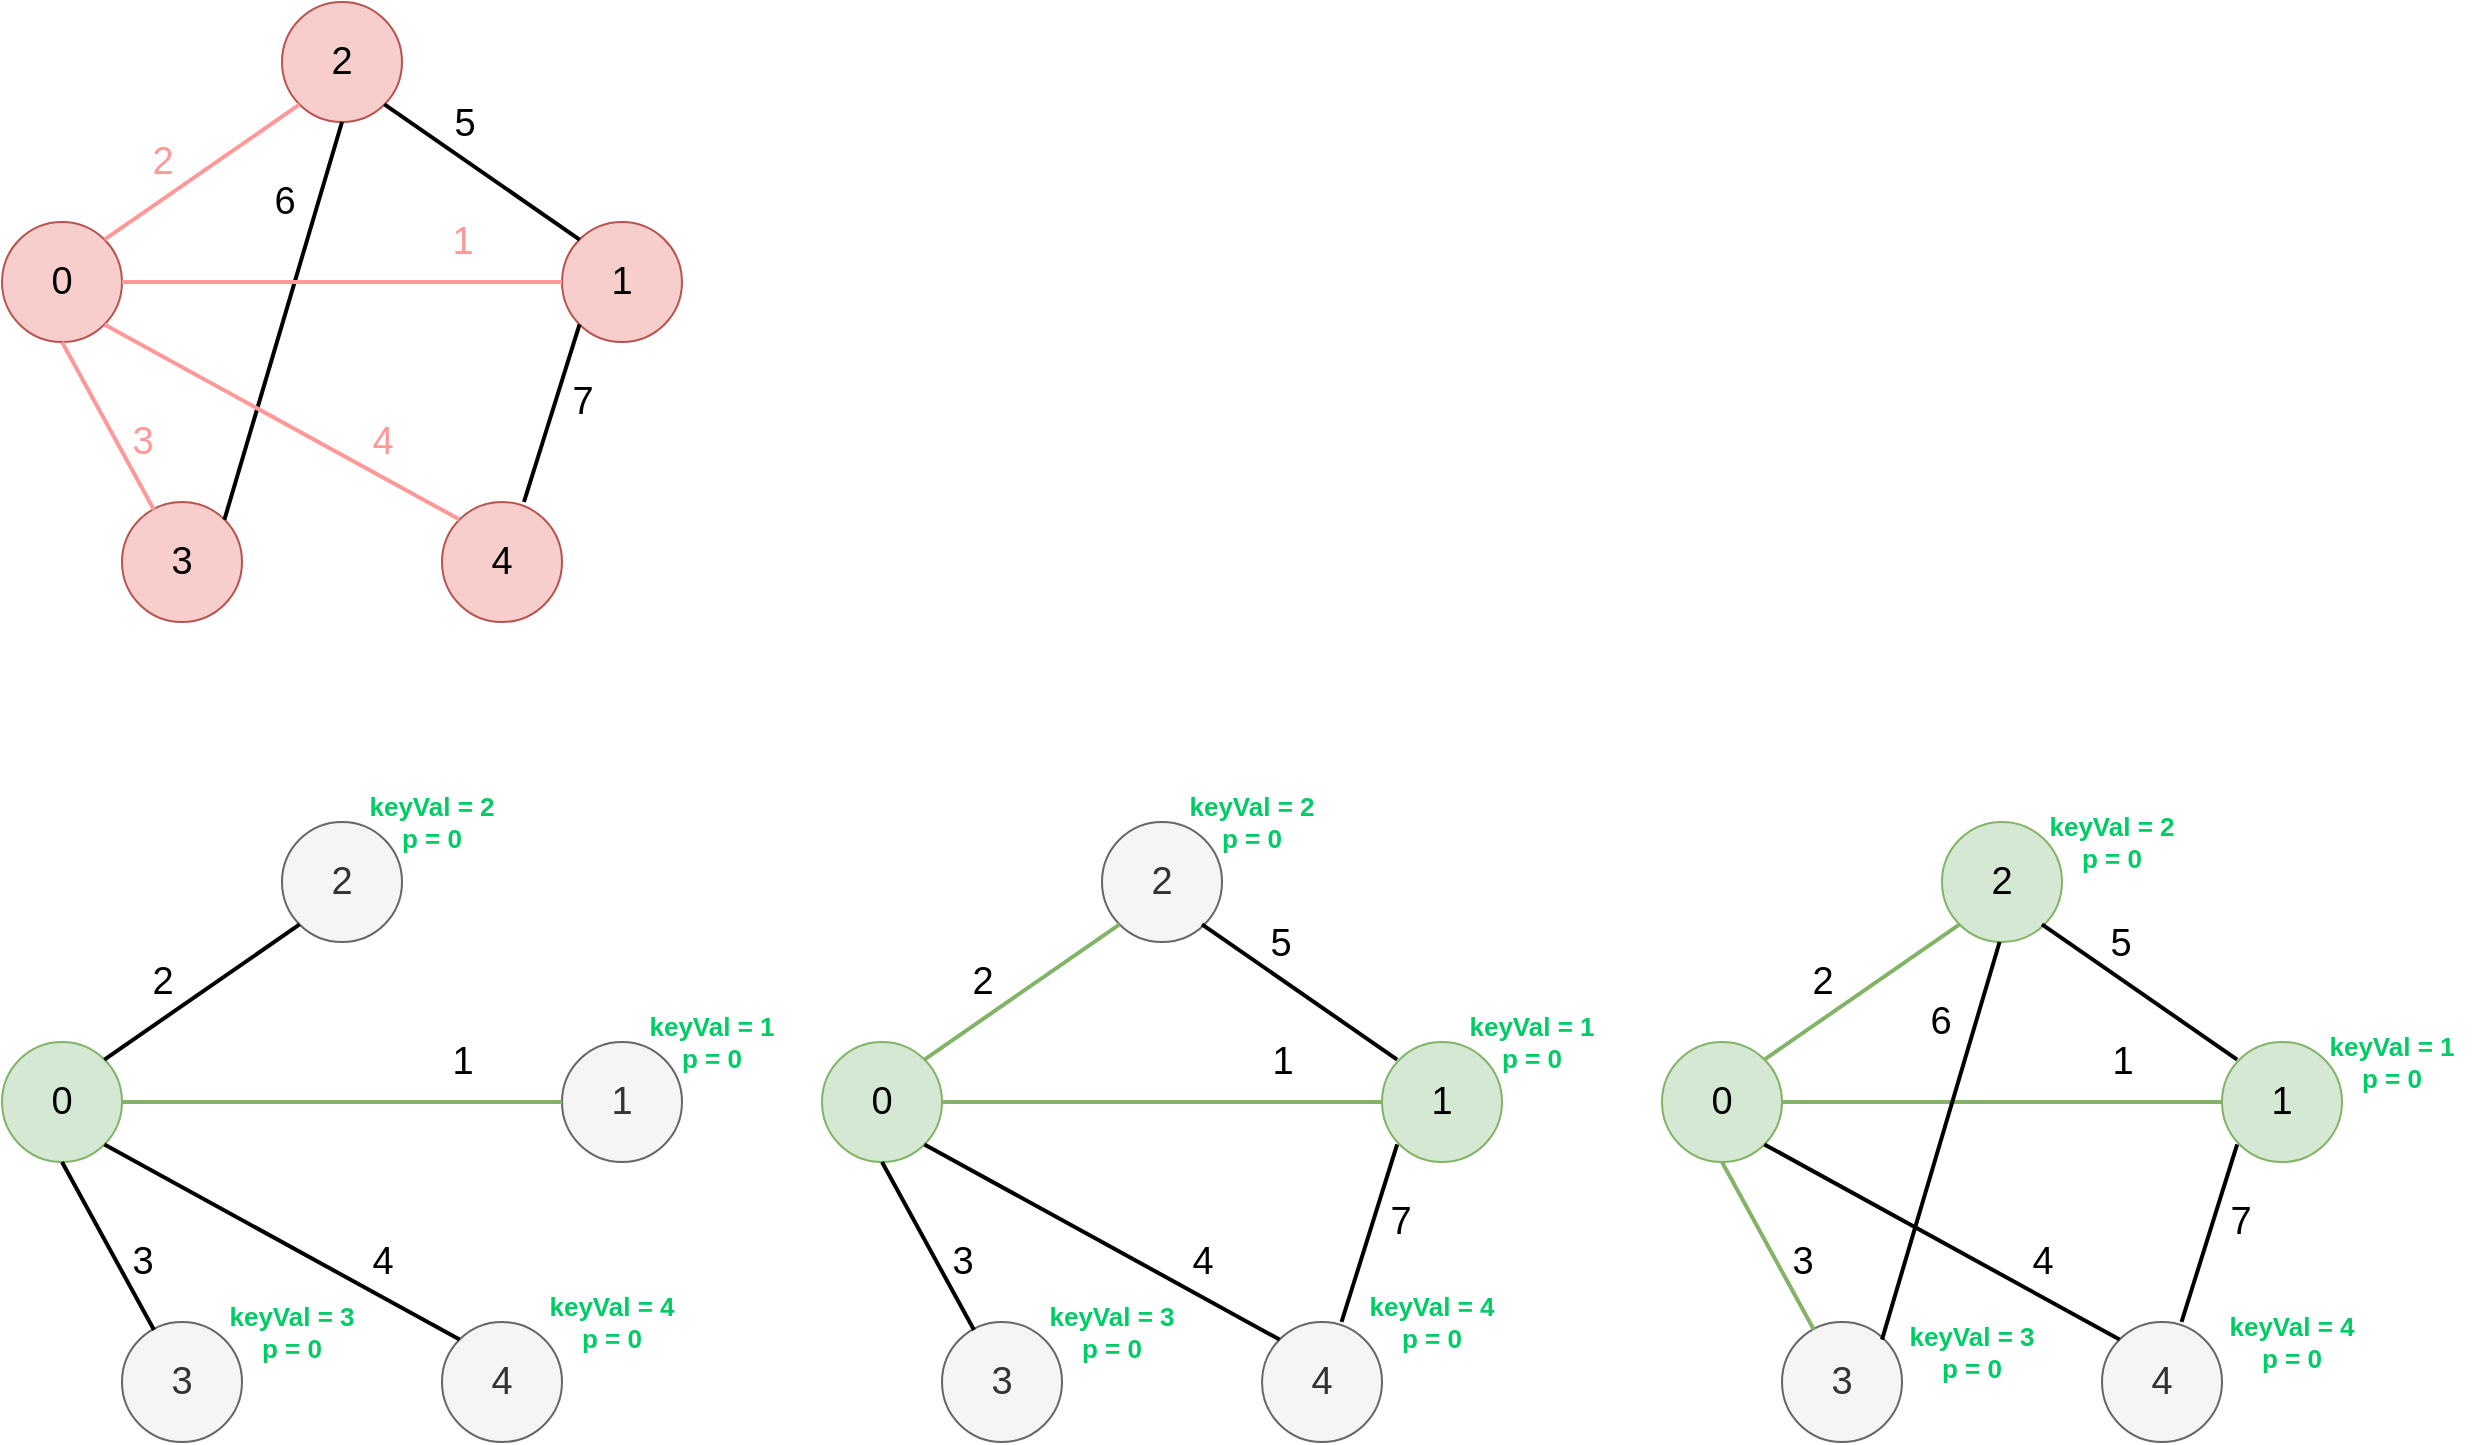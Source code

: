<mxfile version="17.4.6" type="device"><diagram id="nTrdC616k0kxJtcAj7wm" name="Page-1"><mxGraphModel dx="1483" dy="766" grid="1" gridSize="10" guides="1" tooltips="1" connect="1" arrows="1" fold="1" page="1" pageScale="1" pageWidth="850" pageHeight="1100" math="0" shadow="0"><root><mxCell id="0"/><mxCell id="1" parent="0"/><mxCell id="1oam4pcyj8swQQ8GV4C5-1" value="&lt;font style=&quot;font-size: 19px&quot;&gt;0&lt;/font&gt;" style="ellipse;whiteSpace=wrap;html=1;aspect=fixed;fillColor=#f8cecc;strokeColor=#b85450;" vertex="1" parent="1"><mxGeometry x="210" y="210" width="60" height="60" as="geometry"/></mxCell><mxCell id="1oam4pcyj8swQQ8GV4C5-2" value="&lt;font style=&quot;font-size: 19px&quot;&gt;1&lt;/font&gt;" style="ellipse;whiteSpace=wrap;html=1;aspect=fixed;fillColor=#f8cecc;strokeColor=#b85450;" vertex="1" parent="1"><mxGeometry x="490" y="210" width="60" height="60" as="geometry"/></mxCell><mxCell id="1oam4pcyj8swQQ8GV4C5-3" value="&lt;font style=&quot;font-size: 19px&quot;&gt;2&lt;/font&gt;" style="ellipse;whiteSpace=wrap;html=1;aspect=fixed;fillColor=#f8cecc;strokeColor=#b85450;" vertex="1" parent="1"><mxGeometry x="350" y="100" width="60" height="60" as="geometry"/></mxCell><mxCell id="1oam4pcyj8swQQ8GV4C5-4" value="&lt;font style=&quot;font-size: 19px&quot;&gt;3&lt;/font&gt;" style="ellipse;whiteSpace=wrap;html=1;aspect=fixed;fillColor=#f8cecc;strokeColor=#b85450;" vertex="1" parent="1"><mxGeometry x="270" y="350" width="60" height="60" as="geometry"/></mxCell><mxCell id="1oam4pcyj8swQQ8GV4C5-5" value="&lt;font style=&quot;font-size: 19px&quot;&gt;4&lt;/font&gt;" style="ellipse;whiteSpace=wrap;html=1;aspect=fixed;fillColor=#f8cecc;strokeColor=#b85450;" vertex="1" parent="1"><mxGeometry x="430" y="350" width="60" height="60" as="geometry"/></mxCell><mxCell id="1oam4pcyj8swQQ8GV4C5-6" value="" style="endArrow=none;html=1;rounded=0;fontSize=19;exitX=1;exitY=0.5;exitDx=0;exitDy=0;entryX=0;entryY=0.5;entryDx=0;entryDy=0;" edge="1" parent="1" source="1oam4pcyj8swQQ8GV4C5-1" target="1oam4pcyj8swQQ8GV4C5-2"><mxGeometry width="50" height="50" relative="1" as="geometry"><mxPoint x="400" y="300" as="sourcePoint"/><mxPoint x="450" y="250" as="targetPoint"/></mxGeometry></mxCell><mxCell id="1oam4pcyj8swQQ8GV4C5-7" value="1" style="edgeLabel;html=1;align=center;verticalAlign=middle;resizable=0;points=[];fontSize=19;" vertex="1" connectable="0" parent="1oam4pcyj8swQQ8GV4C5-6"><mxGeometry x="-0.209" y="-1" relative="1" as="geometry"><mxPoint x="83" y="-21" as="offset"/></mxGeometry></mxCell><mxCell id="1oam4pcyj8swQQ8GV4C5-9" value="" style="endArrow=none;html=1;rounded=0;fontSize=19;entryX=0;entryY=0;entryDx=0;entryDy=0;exitX=1;exitY=1;exitDx=0;exitDy=0;" edge="1" parent="1" source="1oam4pcyj8swQQ8GV4C5-3" target="1oam4pcyj8swQQ8GV4C5-2"><mxGeometry width="50" height="50" relative="1" as="geometry"><mxPoint x="400" y="300" as="sourcePoint"/><mxPoint x="450" y="250" as="targetPoint"/></mxGeometry></mxCell><mxCell id="1oam4pcyj8swQQ8GV4C5-10" value="5" style="edgeLabel;html=1;align=center;verticalAlign=middle;resizable=0;points=[];fontSize=19;" vertex="1" connectable="0" parent="1oam4pcyj8swQQ8GV4C5-9"><mxGeometry x="-0.286" y="2" relative="1" as="geometry"><mxPoint x="3" y="-13" as="offset"/></mxGeometry></mxCell><mxCell id="1oam4pcyj8swQQ8GV4C5-11" value="" style="endArrow=none;html=1;rounded=0;fontSize=19;exitX=1;exitY=0;exitDx=0;exitDy=0;entryX=0;entryY=1;entryDx=0;entryDy=0;" edge="1" parent="1" source="1oam4pcyj8swQQ8GV4C5-1" target="1oam4pcyj8swQQ8GV4C5-3"><mxGeometry width="50" height="50" relative="1" as="geometry"><mxPoint x="400" y="300" as="sourcePoint"/><mxPoint x="450" y="250" as="targetPoint"/></mxGeometry></mxCell><mxCell id="1oam4pcyj8swQQ8GV4C5-12" value="2" style="edgeLabel;html=1;align=center;verticalAlign=middle;resizable=0;points=[];fontSize=19;" vertex="1" connectable="0" parent="1oam4pcyj8swQQ8GV4C5-11"><mxGeometry x="-0.262" y="-1" relative="1" as="geometry"><mxPoint x="-8" y="-15" as="offset"/></mxGeometry></mxCell><mxCell id="1oam4pcyj8swQQ8GV4C5-13" value="" style="endArrow=none;html=1;rounded=0;fontSize=19;exitX=1;exitY=1;exitDx=0;exitDy=0;entryX=0;entryY=0;entryDx=0;entryDy=0;" edge="1" parent="1" source="1oam4pcyj8swQQ8GV4C5-1" target="1oam4pcyj8swQQ8GV4C5-5"><mxGeometry width="50" height="50" relative="1" as="geometry"><mxPoint x="400" y="300" as="sourcePoint"/><mxPoint x="450" y="250" as="targetPoint"/></mxGeometry></mxCell><mxCell id="1oam4pcyj8swQQ8GV4C5-14" value="4" style="edgeLabel;html=1;align=center;verticalAlign=middle;resizable=0;points=[];fontSize=19;" vertex="1" connectable="0" parent="1oam4pcyj8swQQ8GV4C5-13"><mxGeometry x="0.516" y="2" relative="1" as="geometry"><mxPoint x="3" y="-14" as="offset"/></mxGeometry></mxCell><mxCell id="1oam4pcyj8swQQ8GV4C5-15" value="" style="endArrow=none;html=1;rounded=0;fontSize=19;exitX=0.5;exitY=1;exitDx=0;exitDy=0;entryX=0.267;entryY=0.067;entryDx=0;entryDy=0;entryPerimeter=0;" edge="1" parent="1" source="1oam4pcyj8swQQ8GV4C5-1" target="1oam4pcyj8swQQ8GV4C5-4"><mxGeometry width="50" height="50" relative="1" as="geometry"><mxPoint x="400" y="300" as="sourcePoint"/><mxPoint x="450" y="250" as="targetPoint"/></mxGeometry></mxCell><mxCell id="1oam4pcyj8swQQ8GV4C5-16" value="3" style="edgeLabel;html=1;align=center;verticalAlign=middle;resizable=0;points=[];fontSize=19;" vertex="1" connectable="0" parent="1oam4pcyj8swQQ8GV4C5-15"><mxGeometry x="0.43" relative="1" as="geometry"><mxPoint x="7" y="-10" as="offset"/></mxGeometry></mxCell><mxCell id="1oam4pcyj8swQQ8GV4C5-17" value="" style="endArrow=none;html=1;rounded=0;fontSize=19;entryX=0.5;entryY=1;entryDx=0;entryDy=0;exitX=1;exitY=0;exitDx=0;exitDy=0;" edge="1" parent="1" source="1oam4pcyj8swQQ8GV4C5-4" target="1oam4pcyj8swQQ8GV4C5-3"><mxGeometry width="50" height="50" relative="1" as="geometry"><mxPoint x="400" y="300" as="sourcePoint"/><mxPoint x="450" y="250" as="targetPoint"/></mxGeometry></mxCell><mxCell id="1oam4pcyj8swQQ8GV4C5-18" value="6" style="edgeLabel;html=1;align=center;verticalAlign=middle;resizable=0;points=[];fontSize=19;" vertex="1" connectable="0" parent="1oam4pcyj8swQQ8GV4C5-17"><mxGeometry x="0.499" y="-1" relative="1" as="geometry"><mxPoint x="-16" y="-10" as="offset"/></mxGeometry></mxCell><mxCell id="1oam4pcyj8swQQ8GV4C5-19" value="" style="endArrow=none;html=1;rounded=0;fontSize=19;entryX=0;entryY=1;entryDx=0;entryDy=0;exitX=0.683;exitY=0;exitDx=0;exitDy=0;exitPerimeter=0;strokeWidth=2;" edge="1" parent="1" source="1oam4pcyj8swQQ8GV4C5-5" target="1oam4pcyj8swQQ8GV4C5-2"><mxGeometry width="50" height="50" relative="1" as="geometry"><mxPoint x="400" y="300" as="sourcePoint"/><mxPoint x="450" y="250" as="targetPoint"/></mxGeometry></mxCell><mxCell id="1oam4pcyj8swQQ8GV4C5-20" value="7" style="edgeLabel;html=1;align=center;verticalAlign=middle;resizable=0;points=[];fontSize=19;" vertex="1" connectable="0" parent="1oam4pcyj8swQQ8GV4C5-19"><mxGeometry x="0.29" y="-4" relative="1" as="geometry"><mxPoint x="7" y="6" as="offset"/></mxGeometry></mxCell><mxCell id="1oam4pcyj8swQQ8GV4C5-21" value="" style="endArrow=none;html=1;rounded=0;fontSize=19;entryX=0;entryY=0;entryDx=0;entryDy=0;exitX=1;exitY=1;exitDx=0;exitDy=0;strokeWidth=2;" edge="1" parent="1"><mxGeometry width="50" height="50" relative="1" as="geometry"><mxPoint x="401.213" y="151.213" as="sourcePoint"/><mxPoint x="498.787" y="218.787" as="targetPoint"/></mxGeometry></mxCell><mxCell id="1oam4pcyj8swQQ8GV4C5-22" value="5" style="edgeLabel;html=1;align=center;verticalAlign=middle;resizable=0;points=[];fontSize=19;" vertex="1" connectable="0" parent="1oam4pcyj8swQQ8GV4C5-21"><mxGeometry x="-0.286" y="2" relative="1" as="geometry"><mxPoint x="3" y="-13" as="offset"/></mxGeometry></mxCell><mxCell id="1oam4pcyj8swQQ8GV4C5-23" value="" style="endArrow=none;html=1;rounded=0;fontSize=19;entryX=0.5;entryY=1;entryDx=0;entryDy=0;exitX=1;exitY=0;exitDx=0;exitDy=0;strokeWidth=2;" edge="1" parent="1"><mxGeometry width="50" height="50" relative="1" as="geometry"><mxPoint x="321.213" y="358.787" as="sourcePoint"/><mxPoint x="380" y="160" as="targetPoint"/></mxGeometry></mxCell><mxCell id="1oam4pcyj8swQQ8GV4C5-24" value="6" style="edgeLabel;html=1;align=center;verticalAlign=middle;resizable=0;points=[];fontSize=19;" vertex="1" connectable="0" parent="1oam4pcyj8swQQ8GV4C5-23"><mxGeometry x="0.499" y="-1" relative="1" as="geometry"><mxPoint x="-16" y="-10" as="offset"/></mxGeometry></mxCell><mxCell id="1oam4pcyj8swQQ8GV4C5-25" value="" style="endArrow=none;html=1;rounded=0;fontSize=19;exitX=1;exitY=0;exitDx=0;exitDy=0;entryX=0;entryY=1;entryDx=0;entryDy=0;strokeWidth=2;strokeColor=#FF9999;" edge="1" parent="1"><mxGeometry width="50" height="50" relative="1" as="geometry"><mxPoint x="261.213" y="218.787" as="sourcePoint"/><mxPoint x="358.787" y="151.213" as="targetPoint"/></mxGeometry></mxCell><mxCell id="1oam4pcyj8swQQ8GV4C5-26" value="2" style="edgeLabel;html=1;align=center;verticalAlign=middle;resizable=0;points=[];fontSize=19;fontColor=#FF9999;" vertex="1" connectable="0" parent="1oam4pcyj8swQQ8GV4C5-25"><mxGeometry x="-0.262" y="-1" relative="1" as="geometry"><mxPoint x="-8" y="-15" as="offset"/></mxGeometry></mxCell><mxCell id="1oam4pcyj8swQQ8GV4C5-27" value="" style="endArrow=none;html=1;rounded=0;fontSize=19;exitX=1;exitY=0.5;exitDx=0;exitDy=0;entryX=0;entryY=0.5;entryDx=0;entryDy=0;strokeWidth=2;strokeColor=#FF9999;" edge="1" parent="1"><mxGeometry width="50" height="50" relative="1" as="geometry"><mxPoint x="270" y="240" as="sourcePoint"/><mxPoint x="490" y="240" as="targetPoint"/></mxGeometry></mxCell><mxCell id="1oam4pcyj8swQQ8GV4C5-28" value="1" style="edgeLabel;html=1;align=center;verticalAlign=middle;resizable=0;points=[];fontSize=19;fontColor=#FF9999;" vertex="1" connectable="0" parent="1oam4pcyj8swQQ8GV4C5-27"><mxGeometry x="-0.209" y="-1" relative="1" as="geometry"><mxPoint x="83" y="-21" as="offset"/></mxGeometry></mxCell><mxCell id="1oam4pcyj8swQQ8GV4C5-29" value="" style="endArrow=none;html=1;rounded=0;fontSize=19;exitX=1;exitY=1;exitDx=0;exitDy=0;entryX=0;entryY=0;entryDx=0;entryDy=0;strokeWidth=2;strokeColor=#FF9999;" edge="1" parent="1"><mxGeometry width="50" height="50" relative="1" as="geometry"><mxPoint x="261.213" y="261.213" as="sourcePoint"/><mxPoint x="438.787" y="358.787" as="targetPoint"/></mxGeometry></mxCell><mxCell id="1oam4pcyj8swQQ8GV4C5-30" value="4" style="edgeLabel;html=1;align=center;verticalAlign=middle;resizable=0;points=[];fontSize=19;fontColor=#FF9999;" vertex="1" connectable="0" parent="1oam4pcyj8swQQ8GV4C5-29"><mxGeometry x="0.516" y="2" relative="1" as="geometry"><mxPoint x="3" y="-14" as="offset"/></mxGeometry></mxCell><mxCell id="1oam4pcyj8swQQ8GV4C5-31" value="" style="endArrow=none;html=1;rounded=0;fontSize=19;exitX=0.5;exitY=1;exitDx=0;exitDy=0;entryX=0.267;entryY=0.067;entryDx=0;entryDy=0;entryPerimeter=0;strokeWidth=2;strokeColor=#FF9999;" edge="1" parent="1"><mxGeometry width="50" height="50" relative="1" as="geometry"><mxPoint x="240" y="270" as="sourcePoint"/><mxPoint x="286.02" y="354.02" as="targetPoint"/></mxGeometry></mxCell><mxCell id="1oam4pcyj8swQQ8GV4C5-32" value="3" style="edgeLabel;html=1;align=center;verticalAlign=middle;resizable=0;points=[];fontSize=19;fontColor=#FF9999;" vertex="1" connectable="0" parent="1oam4pcyj8swQQ8GV4C5-31"><mxGeometry x="0.43" relative="1" as="geometry"><mxPoint x="7" y="-10" as="offset"/></mxGeometry></mxCell><mxCell id="1oam4pcyj8swQQ8GV4C5-64" value="&lt;font style=&quot;font-size: 19px&quot;&gt;0&lt;/font&gt;" style="ellipse;whiteSpace=wrap;html=1;aspect=fixed;fillColor=#d5e8d4;strokeColor=#82b366;" vertex="1" parent="1"><mxGeometry x="210" y="620" width="60" height="60" as="geometry"/></mxCell><mxCell id="1oam4pcyj8swQQ8GV4C5-65" value="&lt;font style=&quot;font-size: 19px&quot;&gt;1&lt;/font&gt;" style="ellipse;whiteSpace=wrap;html=1;aspect=fixed;fillColor=#f5f5f5;strokeColor=#666666;fontColor=#333333;" vertex="1" parent="1"><mxGeometry x="490" y="620" width="60" height="60" as="geometry"/></mxCell><mxCell id="1oam4pcyj8swQQ8GV4C5-66" value="&lt;font style=&quot;font-size: 19px&quot;&gt;2&lt;/font&gt;" style="ellipse;whiteSpace=wrap;html=1;aspect=fixed;fillColor=#f5f5f5;strokeColor=#666666;fontColor=#333333;" vertex="1" parent="1"><mxGeometry x="350" y="510" width="60" height="60" as="geometry"/></mxCell><mxCell id="1oam4pcyj8swQQ8GV4C5-67" value="&lt;font style=&quot;font-size: 19px&quot;&gt;3&lt;/font&gt;" style="ellipse;whiteSpace=wrap;html=1;aspect=fixed;fillColor=#f5f5f5;strokeColor=#666666;fontColor=#333333;" vertex="1" parent="1"><mxGeometry x="270" y="760" width="60" height="60" as="geometry"/></mxCell><mxCell id="1oam4pcyj8swQQ8GV4C5-68" value="&lt;font style=&quot;font-size: 19px&quot;&gt;4&lt;/font&gt;" style="ellipse;whiteSpace=wrap;html=1;aspect=fixed;fillColor=#f5f5f5;strokeColor=#666666;fontColor=#333333;" vertex="1" parent="1"><mxGeometry x="430" y="760" width="60" height="60" as="geometry"/></mxCell><mxCell id="1oam4pcyj8swQQ8GV4C5-69" value="" style="endArrow=none;html=1;rounded=0;fontSize=19;exitX=1;exitY=0.5;exitDx=0;exitDy=0;entryX=0;entryY=0.5;entryDx=0;entryDy=0;strokeWidth=2;fillColor=#d5e8d4;strokeColor=#82b366;" edge="1" parent="1" source="1oam4pcyj8swQQ8GV4C5-64" target="1oam4pcyj8swQQ8GV4C5-65"><mxGeometry width="50" height="50" relative="1" as="geometry"><mxPoint x="400" y="710" as="sourcePoint"/><mxPoint x="450" y="660" as="targetPoint"/></mxGeometry></mxCell><mxCell id="1oam4pcyj8swQQ8GV4C5-70" value="1" style="edgeLabel;html=1;align=center;verticalAlign=middle;resizable=0;points=[];fontSize=19;" vertex="1" connectable="0" parent="1oam4pcyj8swQQ8GV4C5-69"><mxGeometry x="-0.209" y="-1" relative="1" as="geometry"><mxPoint x="83" y="-21" as="offset"/></mxGeometry></mxCell><mxCell id="1oam4pcyj8swQQ8GV4C5-73" value="" style="endArrow=none;html=1;rounded=0;fontSize=19;exitX=1;exitY=0;exitDx=0;exitDy=0;entryX=0;entryY=1;entryDx=0;entryDy=0;strokeWidth=2;" edge="1" parent="1" source="1oam4pcyj8swQQ8GV4C5-64" target="1oam4pcyj8swQQ8GV4C5-66"><mxGeometry width="50" height="50" relative="1" as="geometry"><mxPoint x="400" y="710" as="sourcePoint"/><mxPoint x="450" y="660" as="targetPoint"/></mxGeometry></mxCell><mxCell id="1oam4pcyj8swQQ8GV4C5-74" value="2" style="edgeLabel;html=1;align=center;verticalAlign=middle;resizable=0;points=[];fontSize=19;" vertex="1" connectable="0" parent="1oam4pcyj8swQQ8GV4C5-73"><mxGeometry x="-0.262" y="-1" relative="1" as="geometry"><mxPoint x="-8" y="-15" as="offset"/></mxGeometry></mxCell><mxCell id="1oam4pcyj8swQQ8GV4C5-75" value="" style="endArrow=none;html=1;rounded=0;fontSize=19;exitX=1;exitY=1;exitDx=0;exitDy=0;entryX=0;entryY=0;entryDx=0;entryDy=0;strokeWidth=2;" edge="1" parent="1" source="1oam4pcyj8swQQ8GV4C5-64" target="1oam4pcyj8swQQ8GV4C5-68"><mxGeometry width="50" height="50" relative="1" as="geometry"><mxPoint x="400" y="710" as="sourcePoint"/><mxPoint x="450" y="660" as="targetPoint"/></mxGeometry></mxCell><mxCell id="1oam4pcyj8swQQ8GV4C5-76" value="4" style="edgeLabel;html=1;align=center;verticalAlign=middle;resizable=0;points=[];fontSize=19;" vertex="1" connectable="0" parent="1oam4pcyj8swQQ8GV4C5-75"><mxGeometry x="0.516" y="2" relative="1" as="geometry"><mxPoint x="3" y="-14" as="offset"/></mxGeometry></mxCell><mxCell id="1oam4pcyj8swQQ8GV4C5-77" value="" style="endArrow=none;html=1;rounded=0;fontSize=19;exitX=0.5;exitY=1;exitDx=0;exitDy=0;entryX=0.267;entryY=0.067;entryDx=0;entryDy=0;entryPerimeter=0;strokeWidth=2;" edge="1" parent="1" source="1oam4pcyj8swQQ8GV4C5-64" target="1oam4pcyj8swQQ8GV4C5-67"><mxGeometry width="50" height="50" relative="1" as="geometry"><mxPoint x="400" y="710" as="sourcePoint"/><mxPoint x="450" y="660" as="targetPoint"/></mxGeometry></mxCell><mxCell id="1oam4pcyj8swQQ8GV4C5-78" value="3" style="edgeLabel;html=1;align=center;verticalAlign=middle;resizable=0;points=[];fontSize=19;" vertex="1" connectable="0" parent="1oam4pcyj8swQQ8GV4C5-77"><mxGeometry x="0.43" relative="1" as="geometry"><mxPoint x="7" y="-10" as="offset"/></mxGeometry></mxCell><mxCell id="1oam4pcyj8swQQ8GV4C5-95" value="&lt;div style=&quot;font-size: 13px;&quot;&gt;&lt;font style=&quot;font-size: 13px;&quot; color=&quot;#00CC66&quot;&gt;&lt;b style=&quot;font-size: 13px;&quot;&gt;&lt;font style=&quot;font-size: 13px;&quot;&gt;keyVal = 2&lt;/font&gt;&lt;/b&gt;&lt;/font&gt;&lt;/div&gt;&lt;div style=&quot;font-size: 13px;&quot;&gt;&lt;font style=&quot;font-size: 13px;&quot; color=&quot;#00CC66&quot;&gt;&lt;b style=&quot;font-size: 13px;&quot;&gt;&lt;font style=&quot;font-size: 13px;&quot;&gt;p = 0&lt;/font&gt;&lt;/b&gt;&lt;/font&gt;&lt;/div&gt;" style="text;html=1;strokeColor=none;fillColor=none;align=center;verticalAlign=middle;whiteSpace=wrap;rounded=0;fontSize=13;fontColor=#000000;" vertex="1" parent="1"><mxGeometry x="380" y="490" width="90" height="40" as="geometry"/></mxCell><mxCell id="1oam4pcyj8swQQ8GV4C5-103" value="&lt;font style=&quot;font-size: 19px&quot;&gt;0&lt;/font&gt;" style="ellipse;whiteSpace=wrap;html=1;aspect=fixed;fillColor=#d5e8d4;strokeColor=#82b366;" vertex="1" parent="1"><mxGeometry x="620" y="620" width="60" height="60" as="geometry"/></mxCell><mxCell id="1oam4pcyj8swQQ8GV4C5-104" value="&lt;font style=&quot;font-size: 19px&quot;&gt;1&lt;/font&gt;" style="ellipse;whiteSpace=wrap;html=1;aspect=fixed;fillColor=#d5e8d4;strokeColor=#82b366;" vertex="1" parent="1"><mxGeometry x="900" y="620" width="60" height="60" as="geometry"/></mxCell><mxCell id="1oam4pcyj8swQQ8GV4C5-105" value="&lt;font style=&quot;font-size: 19px&quot;&gt;2&lt;/font&gt;" style="ellipse;whiteSpace=wrap;html=1;aspect=fixed;fillColor=#f5f5f5;strokeColor=#666666;fontColor=#333333;" vertex="1" parent="1"><mxGeometry x="760" y="510" width="60" height="60" as="geometry"/></mxCell><mxCell id="1oam4pcyj8swQQ8GV4C5-106" value="&lt;font style=&quot;font-size: 19px&quot;&gt;3&lt;/font&gt;" style="ellipse;whiteSpace=wrap;html=1;aspect=fixed;fillColor=#f5f5f5;strokeColor=#666666;fontColor=#333333;" vertex="1" parent="1"><mxGeometry x="680" y="760" width="60" height="60" as="geometry"/></mxCell><mxCell id="1oam4pcyj8swQQ8GV4C5-107" value="&lt;font style=&quot;font-size: 19px&quot;&gt;4&lt;/font&gt;" style="ellipse;whiteSpace=wrap;html=1;aspect=fixed;fillColor=#f5f5f5;strokeColor=#666666;fontColor=#333333;" vertex="1" parent="1"><mxGeometry x="840" y="760" width="60" height="60" as="geometry"/></mxCell><mxCell id="1oam4pcyj8swQQ8GV4C5-108" value="" style="endArrow=none;html=1;rounded=0;fontSize=19;exitX=1;exitY=0.5;exitDx=0;exitDy=0;entryX=0;entryY=0.5;entryDx=0;entryDy=0;strokeWidth=2;fillColor=#d5e8d4;strokeColor=#82b366;" edge="1" parent="1" source="1oam4pcyj8swQQ8GV4C5-103" target="1oam4pcyj8swQQ8GV4C5-104"><mxGeometry width="50" height="50" relative="1" as="geometry"><mxPoint x="810" y="710" as="sourcePoint"/><mxPoint x="860" y="660" as="targetPoint"/></mxGeometry></mxCell><mxCell id="1oam4pcyj8swQQ8GV4C5-109" value="1" style="edgeLabel;html=1;align=center;verticalAlign=middle;resizable=0;points=[];fontSize=19;" vertex="1" connectable="0" parent="1oam4pcyj8swQQ8GV4C5-108"><mxGeometry x="-0.209" y="-1" relative="1" as="geometry"><mxPoint x="83" y="-21" as="offset"/></mxGeometry></mxCell><mxCell id="1oam4pcyj8swQQ8GV4C5-110" value="" style="endArrow=none;html=1;rounded=0;fontSize=19;exitX=1;exitY=0;exitDx=0;exitDy=0;entryX=0;entryY=1;entryDx=0;entryDy=0;strokeWidth=2;fillColor=#d5e8d4;strokeColor=#82b366;" edge="1" parent="1" source="1oam4pcyj8swQQ8GV4C5-103" target="1oam4pcyj8swQQ8GV4C5-105"><mxGeometry width="50" height="50" relative="1" as="geometry"><mxPoint x="810" y="710" as="sourcePoint"/><mxPoint x="860" y="660" as="targetPoint"/></mxGeometry></mxCell><mxCell id="1oam4pcyj8swQQ8GV4C5-111" value="2" style="edgeLabel;html=1;align=center;verticalAlign=middle;resizable=0;points=[];fontSize=19;" vertex="1" connectable="0" parent="1oam4pcyj8swQQ8GV4C5-110"><mxGeometry x="-0.262" y="-1" relative="1" as="geometry"><mxPoint x="-8" y="-15" as="offset"/></mxGeometry></mxCell><mxCell id="1oam4pcyj8swQQ8GV4C5-112" value="" style="endArrow=none;html=1;rounded=0;fontSize=19;exitX=1;exitY=1;exitDx=0;exitDy=0;entryX=0;entryY=0;entryDx=0;entryDy=0;strokeWidth=2;" edge="1" parent="1" source="1oam4pcyj8swQQ8GV4C5-103" target="1oam4pcyj8swQQ8GV4C5-107"><mxGeometry width="50" height="50" relative="1" as="geometry"><mxPoint x="810" y="710" as="sourcePoint"/><mxPoint x="860" y="660" as="targetPoint"/></mxGeometry></mxCell><mxCell id="1oam4pcyj8swQQ8GV4C5-113" value="4" style="edgeLabel;html=1;align=center;verticalAlign=middle;resizable=0;points=[];fontSize=19;" vertex="1" connectable="0" parent="1oam4pcyj8swQQ8GV4C5-112"><mxGeometry x="0.516" y="2" relative="1" as="geometry"><mxPoint x="3" y="-14" as="offset"/></mxGeometry></mxCell><mxCell id="1oam4pcyj8swQQ8GV4C5-114" value="" style="endArrow=none;html=1;rounded=0;fontSize=19;exitX=0.5;exitY=1;exitDx=0;exitDy=0;entryX=0.267;entryY=0.067;entryDx=0;entryDy=0;entryPerimeter=0;strokeWidth=2;" edge="1" parent="1" source="1oam4pcyj8swQQ8GV4C5-103" target="1oam4pcyj8swQQ8GV4C5-106"><mxGeometry width="50" height="50" relative="1" as="geometry"><mxPoint x="810" y="710" as="sourcePoint"/><mxPoint x="860" y="660" as="targetPoint"/></mxGeometry></mxCell><mxCell id="1oam4pcyj8swQQ8GV4C5-115" value="3" style="edgeLabel;html=1;align=center;verticalAlign=middle;resizable=0;points=[];fontSize=19;" vertex="1" connectable="0" parent="1oam4pcyj8swQQ8GV4C5-114"><mxGeometry x="0.43" relative="1" as="geometry"><mxPoint x="7" y="-10" as="offset"/></mxGeometry></mxCell><mxCell id="1oam4pcyj8swQQ8GV4C5-120" value="" style="endArrow=none;html=1;rounded=0;fontSize=19;entryX=0;entryY=1;entryDx=0;entryDy=0;exitX=0.683;exitY=0;exitDx=0;exitDy=0;exitPerimeter=0;strokeWidth=2;" edge="1" parent="1"><mxGeometry width="50" height="50" relative="1" as="geometry"><mxPoint x="879.77" y="760" as="sourcePoint"/><mxPoint x="907.577" y="671.213" as="targetPoint"/></mxGeometry></mxCell><mxCell id="1oam4pcyj8swQQ8GV4C5-121" value="7" style="edgeLabel;html=1;align=center;verticalAlign=middle;resizable=0;points=[];fontSize=19;" vertex="1" connectable="0" parent="1oam4pcyj8swQQ8GV4C5-120"><mxGeometry x="0.29" y="-4" relative="1" as="geometry"><mxPoint x="7" y="6" as="offset"/></mxGeometry></mxCell><mxCell id="1oam4pcyj8swQQ8GV4C5-122" value="" style="endArrow=none;html=1;rounded=0;fontSize=19;entryX=0;entryY=0;entryDx=0;entryDy=0;exitX=1;exitY=1;exitDx=0;exitDy=0;strokeWidth=2;fillColor=#d5e8d4;strokeColor=#000000;" edge="1" parent="1"><mxGeometry width="50" height="50" relative="1" as="geometry"><mxPoint x="810.003" y="561.213" as="sourcePoint"/><mxPoint x="907.577" y="628.787" as="targetPoint"/></mxGeometry></mxCell><mxCell id="1oam4pcyj8swQQ8GV4C5-123" value="5" style="edgeLabel;html=1;align=center;verticalAlign=middle;resizable=0;points=[];fontSize=19;" vertex="1" connectable="0" parent="1oam4pcyj8swQQ8GV4C5-122"><mxGeometry x="-0.286" y="2" relative="1" as="geometry"><mxPoint x="3" y="-13" as="offset"/></mxGeometry></mxCell><mxCell id="1oam4pcyj8swQQ8GV4C5-124" value="&lt;font style=&quot;font-size: 19px&quot;&gt;0&lt;/font&gt;" style="ellipse;whiteSpace=wrap;html=1;aspect=fixed;fillColor=#d5e8d4;strokeColor=#82b366;" vertex="1" parent="1"><mxGeometry x="1040" y="620" width="60" height="60" as="geometry"/></mxCell><mxCell id="1oam4pcyj8swQQ8GV4C5-125" value="&lt;font style=&quot;font-size: 19px&quot;&gt;1&lt;/font&gt;" style="ellipse;whiteSpace=wrap;html=1;aspect=fixed;fillColor=#d5e8d4;strokeColor=#82b366;" vertex="1" parent="1"><mxGeometry x="1320" y="620" width="60" height="60" as="geometry"/></mxCell><mxCell id="1oam4pcyj8swQQ8GV4C5-126" value="&lt;font style=&quot;font-size: 19px&quot;&gt;2&lt;/font&gt;" style="ellipse;whiteSpace=wrap;html=1;aspect=fixed;fillColor=#d5e8d4;strokeColor=#82b366;" vertex="1" parent="1"><mxGeometry x="1180" y="510" width="60" height="60" as="geometry"/></mxCell><mxCell id="1oam4pcyj8swQQ8GV4C5-127" value="&lt;font style=&quot;font-size: 19px&quot;&gt;3&lt;/font&gt;" style="ellipse;whiteSpace=wrap;html=1;aspect=fixed;fillColor=#f5f5f5;strokeColor=#666666;fontColor=#333333;" vertex="1" parent="1"><mxGeometry x="1100" y="760" width="60" height="60" as="geometry"/></mxCell><mxCell id="1oam4pcyj8swQQ8GV4C5-128" value="&lt;font style=&quot;font-size: 19px&quot;&gt;4&lt;/font&gt;" style="ellipse;whiteSpace=wrap;html=1;aspect=fixed;fillColor=#f5f5f5;strokeColor=#666666;fontColor=#333333;" vertex="1" parent="1"><mxGeometry x="1260" y="760" width="60" height="60" as="geometry"/></mxCell><mxCell id="1oam4pcyj8swQQ8GV4C5-129" value="" style="endArrow=none;html=1;rounded=0;fontSize=19;exitX=1;exitY=0.5;exitDx=0;exitDy=0;entryX=0;entryY=0.5;entryDx=0;entryDy=0;strokeWidth=2;fillColor=#d5e8d4;strokeColor=#82b366;" edge="1" parent="1" source="1oam4pcyj8swQQ8GV4C5-124" target="1oam4pcyj8swQQ8GV4C5-125"><mxGeometry width="50" height="50" relative="1" as="geometry"><mxPoint x="1230" y="710" as="sourcePoint"/><mxPoint x="1280" y="660" as="targetPoint"/></mxGeometry></mxCell><mxCell id="1oam4pcyj8swQQ8GV4C5-130" value="1" style="edgeLabel;html=1;align=center;verticalAlign=middle;resizable=0;points=[];fontSize=19;" vertex="1" connectable="0" parent="1oam4pcyj8swQQ8GV4C5-129"><mxGeometry x="-0.209" y="-1" relative="1" as="geometry"><mxPoint x="83" y="-21" as="offset"/></mxGeometry></mxCell><mxCell id="1oam4pcyj8swQQ8GV4C5-131" value="" style="endArrow=none;html=1;rounded=0;fontSize=19;exitX=1;exitY=0;exitDx=0;exitDy=0;entryX=0;entryY=1;entryDx=0;entryDy=0;strokeWidth=2;fillColor=#d5e8d4;strokeColor=#82b366;" edge="1" parent="1" source="1oam4pcyj8swQQ8GV4C5-124" target="1oam4pcyj8swQQ8GV4C5-126"><mxGeometry width="50" height="50" relative="1" as="geometry"><mxPoint x="1230" y="710" as="sourcePoint"/><mxPoint x="1280" y="660" as="targetPoint"/></mxGeometry></mxCell><mxCell id="1oam4pcyj8swQQ8GV4C5-132" value="2" style="edgeLabel;html=1;align=center;verticalAlign=middle;resizable=0;points=[];fontSize=19;" vertex="1" connectable="0" parent="1oam4pcyj8swQQ8GV4C5-131"><mxGeometry x="-0.262" y="-1" relative="1" as="geometry"><mxPoint x="-8" y="-15" as="offset"/></mxGeometry></mxCell><mxCell id="1oam4pcyj8swQQ8GV4C5-133" value="" style="endArrow=none;html=1;rounded=0;fontSize=19;exitX=1;exitY=1;exitDx=0;exitDy=0;entryX=0;entryY=0;entryDx=0;entryDy=0;strokeWidth=2;" edge="1" parent="1" source="1oam4pcyj8swQQ8GV4C5-124" target="1oam4pcyj8swQQ8GV4C5-128"><mxGeometry width="50" height="50" relative="1" as="geometry"><mxPoint x="1230" y="710" as="sourcePoint"/><mxPoint x="1280" y="660" as="targetPoint"/></mxGeometry></mxCell><mxCell id="1oam4pcyj8swQQ8GV4C5-134" value="4" style="edgeLabel;html=1;align=center;verticalAlign=middle;resizable=0;points=[];fontSize=19;" vertex="1" connectable="0" parent="1oam4pcyj8swQQ8GV4C5-133"><mxGeometry x="0.516" y="2" relative="1" as="geometry"><mxPoint x="3" y="-14" as="offset"/></mxGeometry></mxCell><mxCell id="1oam4pcyj8swQQ8GV4C5-135" value="" style="endArrow=none;html=1;rounded=0;fontSize=19;exitX=0.5;exitY=1;exitDx=0;exitDy=0;entryX=0.267;entryY=0.067;entryDx=0;entryDy=0;entryPerimeter=0;strokeWidth=2;fillColor=#d5e8d4;strokeColor=#82b366;" edge="1" parent="1" source="1oam4pcyj8swQQ8GV4C5-124" target="1oam4pcyj8swQQ8GV4C5-127"><mxGeometry width="50" height="50" relative="1" as="geometry"><mxPoint x="1230" y="710" as="sourcePoint"/><mxPoint x="1280" y="660" as="targetPoint"/></mxGeometry></mxCell><mxCell id="1oam4pcyj8swQQ8GV4C5-136" value="3" style="edgeLabel;html=1;align=center;verticalAlign=middle;resizable=0;points=[];fontSize=19;" vertex="1" connectable="0" parent="1oam4pcyj8swQQ8GV4C5-135"><mxGeometry x="0.43" relative="1" as="geometry"><mxPoint x="7" y="-10" as="offset"/></mxGeometry></mxCell><mxCell id="1oam4pcyj8swQQ8GV4C5-141" value="" style="endArrow=none;html=1;rounded=0;fontSize=19;entryX=0;entryY=1;entryDx=0;entryDy=0;exitX=0.683;exitY=0;exitDx=0;exitDy=0;exitPerimeter=0;strokeWidth=2;" edge="1" parent="1"><mxGeometry width="50" height="50" relative="1" as="geometry"><mxPoint x="1299.77" y="760" as="sourcePoint"/><mxPoint x="1327.577" y="671.213" as="targetPoint"/></mxGeometry></mxCell><mxCell id="1oam4pcyj8swQQ8GV4C5-142" value="7" style="edgeLabel;html=1;align=center;verticalAlign=middle;resizable=0;points=[];fontSize=19;" vertex="1" connectable="0" parent="1oam4pcyj8swQQ8GV4C5-141"><mxGeometry x="0.29" y="-4" relative="1" as="geometry"><mxPoint x="7" y="6" as="offset"/></mxGeometry></mxCell><mxCell id="1oam4pcyj8swQQ8GV4C5-143" value="" style="endArrow=none;html=1;rounded=0;fontSize=19;entryX=0;entryY=0;entryDx=0;entryDy=0;exitX=1;exitY=1;exitDx=0;exitDy=0;strokeWidth=2;fillColor=#d5e8d4;strokeColor=#000000;" edge="1" parent="1"><mxGeometry width="50" height="50" relative="1" as="geometry"><mxPoint x="1230.003" y="561.213" as="sourcePoint"/><mxPoint x="1327.577" y="628.787" as="targetPoint"/></mxGeometry></mxCell><mxCell id="1oam4pcyj8swQQ8GV4C5-144" value="5" style="edgeLabel;html=1;align=center;verticalAlign=middle;resizable=0;points=[];fontSize=19;" vertex="1" connectable="0" parent="1oam4pcyj8swQQ8GV4C5-143"><mxGeometry x="-0.286" y="2" relative="1" as="geometry"><mxPoint x="3" y="-13" as="offset"/></mxGeometry></mxCell><mxCell id="1oam4pcyj8swQQ8GV4C5-145" value="" style="endArrow=none;html=1;rounded=0;fontSize=19;entryX=0.5;entryY=1;entryDx=0;entryDy=0;exitX=1;exitY=0;exitDx=0;exitDy=0;strokeWidth=2;" edge="1" parent="1"><mxGeometry width="50" height="50" relative="1" as="geometry"><mxPoint x="1150.003" y="768.787" as="sourcePoint"/><mxPoint x="1208.79" y="570" as="targetPoint"/></mxGeometry></mxCell><mxCell id="1oam4pcyj8swQQ8GV4C5-146" value="6" style="edgeLabel;html=1;align=center;verticalAlign=middle;resizable=0;points=[];fontSize=19;" vertex="1" connectable="0" parent="1oam4pcyj8swQQ8GV4C5-145"><mxGeometry x="0.499" y="-1" relative="1" as="geometry"><mxPoint x="-16" y="-10" as="offset"/></mxGeometry></mxCell><mxCell id="1oam4pcyj8swQQ8GV4C5-147" value="&lt;div style=&quot;font-size: 13px;&quot;&gt;&lt;font style=&quot;font-size: 13px;&quot; color=&quot;#00CC66&quot;&gt;&lt;b style=&quot;font-size: 13px;&quot;&gt;&lt;font style=&quot;font-size: 13px;&quot;&gt;keyVal = 1&lt;/font&gt;&lt;/b&gt;&lt;/font&gt;&lt;/div&gt;&lt;div style=&quot;font-size: 13px;&quot;&gt;&lt;font style=&quot;font-size: 13px;&quot; color=&quot;#00CC66&quot;&gt;&lt;b style=&quot;font-size: 13px;&quot;&gt;&lt;font style=&quot;font-size: 13px;&quot;&gt;p = 0&lt;/font&gt;&lt;/b&gt;&lt;/font&gt;&lt;/div&gt;" style="text;html=1;strokeColor=none;fillColor=none;align=center;verticalAlign=middle;whiteSpace=wrap;rounded=0;fontSize=13;fontColor=#000000;" vertex="1" parent="1"><mxGeometry x="520" y="600" width="90" height="40" as="geometry"/></mxCell><mxCell id="1oam4pcyj8swQQ8GV4C5-148" value="&lt;div style=&quot;font-size: 13px;&quot;&gt;&lt;font style=&quot;font-size: 13px;&quot; color=&quot;#00CC66&quot;&gt;&lt;b style=&quot;font-size: 13px;&quot;&gt;&lt;font style=&quot;font-size: 13px;&quot;&gt;keyVal = 4&lt;/font&gt;&lt;/b&gt;&lt;/font&gt;&lt;/div&gt;&lt;div style=&quot;font-size: 13px;&quot;&gt;&lt;font style=&quot;font-size: 13px;&quot; color=&quot;#00CC66&quot;&gt;&lt;b style=&quot;font-size: 13px;&quot;&gt;&lt;font style=&quot;font-size: 13px;&quot;&gt;p = 0&lt;/font&gt;&lt;/b&gt;&lt;/font&gt;&lt;/div&gt;" style="text;html=1;strokeColor=none;fillColor=none;align=center;verticalAlign=middle;whiteSpace=wrap;rounded=0;fontSize=13;fontColor=#000000;" vertex="1" parent="1"><mxGeometry x="470" y="740" width="90" height="40" as="geometry"/></mxCell><mxCell id="1oam4pcyj8swQQ8GV4C5-149" value="&lt;div style=&quot;font-size: 13px;&quot;&gt;&lt;font style=&quot;font-size: 13px;&quot; color=&quot;#00CC66&quot;&gt;&lt;b style=&quot;font-size: 13px;&quot;&gt;&lt;font style=&quot;font-size: 13px;&quot;&gt;keyVal = 3&lt;/font&gt;&lt;/b&gt;&lt;/font&gt;&lt;/div&gt;&lt;div style=&quot;font-size: 13px;&quot;&gt;&lt;font style=&quot;font-size: 13px;&quot; color=&quot;#00CC66&quot;&gt;&lt;b style=&quot;font-size: 13px;&quot;&gt;&lt;font style=&quot;font-size: 13px;&quot;&gt;p = 0&lt;/font&gt;&lt;/b&gt;&lt;/font&gt;&lt;/div&gt;" style="text;html=1;strokeColor=none;fillColor=none;align=center;verticalAlign=middle;whiteSpace=wrap;rounded=0;fontSize=13;fontColor=#000000;" vertex="1" parent="1"><mxGeometry x="310" y="750" width="90" height="30" as="geometry"/></mxCell><mxCell id="1oam4pcyj8swQQ8GV4C5-150" value="&lt;div style=&quot;font-size: 13px;&quot;&gt;&lt;font style=&quot;font-size: 13px;&quot; color=&quot;#00CC66&quot;&gt;&lt;b style=&quot;font-size: 13px;&quot;&gt;&lt;font style=&quot;font-size: 13px;&quot;&gt;keyVal = 2&lt;/font&gt;&lt;/b&gt;&lt;/font&gt;&lt;/div&gt;&lt;div style=&quot;font-size: 13px;&quot;&gt;&lt;font style=&quot;font-size: 13px;&quot; color=&quot;#00CC66&quot;&gt;&lt;b style=&quot;font-size: 13px;&quot;&gt;&lt;font style=&quot;font-size: 13px;&quot;&gt;p = 0&lt;/font&gt;&lt;/b&gt;&lt;/font&gt;&lt;/div&gt;" style="text;html=1;strokeColor=none;fillColor=none;align=center;verticalAlign=middle;whiteSpace=wrap;rounded=0;fontSize=13;fontColor=#000000;" vertex="1" parent="1"><mxGeometry x="790" y="490" width="90" height="40" as="geometry"/></mxCell><mxCell id="1oam4pcyj8swQQ8GV4C5-151" value="&lt;div style=&quot;font-size: 13px;&quot;&gt;&lt;font style=&quot;font-size: 13px;&quot; color=&quot;#00CC66&quot;&gt;&lt;b style=&quot;font-size: 13px;&quot;&gt;&lt;font style=&quot;font-size: 13px;&quot;&gt;keyVal = 1&lt;/font&gt;&lt;/b&gt;&lt;/font&gt;&lt;/div&gt;&lt;div style=&quot;font-size: 13px;&quot;&gt;&lt;font style=&quot;font-size: 13px;&quot; color=&quot;#00CC66&quot;&gt;&lt;b style=&quot;font-size: 13px;&quot;&gt;&lt;font style=&quot;font-size: 13px;&quot;&gt;p = 0&lt;/font&gt;&lt;/b&gt;&lt;/font&gt;&lt;/div&gt;" style="text;html=1;strokeColor=none;fillColor=none;align=center;verticalAlign=middle;whiteSpace=wrap;rounded=0;fontSize=13;fontColor=#000000;" vertex="1" parent="1"><mxGeometry x="930" y="600" width="90" height="40" as="geometry"/></mxCell><mxCell id="1oam4pcyj8swQQ8GV4C5-152" value="&lt;div style=&quot;font-size: 13px;&quot;&gt;&lt;font style=&quot;font-size: 13px;&quot; color=&quot;#00CC66&quot;&gt;&lt;b style=&quot;font-size: 13px;&quot;&gt;&lt;font style=&quot;font-size: 13px;&quot;&gt;keyVal = 4&lt;/font&gt;&lt;/b&gt;&lt;/font&gt;&lt;/div&gt;&lt;div style=&quot;font-size: 13px;&quot;&gt;&lt;font style=&quot;font-size: 13px;&quot; color=&quot;#00CC66&quot;&gt;&lt;b style=&quot;font-size: 13px;&quot;&gt;&lt;font style=&quot;font-size: 13px;&quot;&gt;p = 0&lt;/font&gt;&lt;/b&gt;&lt;/font&gt;&lt;/div&gt;" style="text;html=1;strokeColor=none;fillColor=none;align=center;verticalAlign=middle;whiteSpace=wrap;rounded=0;fontSize=13;fontColor=#000000;" vertex="1" parent="1"><mxGeometry x="880" y="740" width="90" height="40" as="geometry"/></mxCell><mxCell id="1oam4pcyj8swQQ8GV4C5-153" value="&lt;div style=&quot;font-size: 13px;&quot;&gt;&lt;font style=&quot;font-size: 13px;&quot; color=&quot;#00CC66&quot;&gt;&lt;b style=&quot;font-size: 13px;&quot;&gt;&lt;font style=&quot;font-size: 13px;&quot;&gt;keyVal = 3&lt;/font&gt;&lt;/b&gt;&lt;/font&gt;&lt;/div&gt;&lt;div style=&quot;font-size: 13px;&quot;&gt;&lt;font style=&quot;font-size: 13px;&quot; color=&quot;#00CC66&quot;&gt;&lt;b style=&quot;font-size: 13px;&quot;&gt;&lt;font style=&quot;font-size: 13px;&quot;&gt;p = 0&lt;/font&gt;&lt;/b&gt;&lt;/font&gt;&lt;/div&gt;" style="text;html=1;strokeColor=none;fillColor=none;align=center;verticalAlign=middle;whiteSpace=wrap;rounded=0;fontSize=13;fontColor=#000000;" vertex="1" parent="1"><mxGeometry x="720" y="750" width="90" height="30" as="geometry"/></mxCell><mxCell id="1oam4pcyj8swQQ8GV4C5-154" value="&lt;div style=&quot;font-size: 13px;&quot;&gt;&lt;font style=&quot;font-size: 13px;&quot; color=&quot;#00CC66&quot;&gt;&lt;b style=&quot;font-size: 13px;&quot;&gt;&lt;font style=&quot;font-size: 13px;&quot;&gt;keyVal = 2&lt;/font&gt;&lt;/b&gt;&lt;/font&gt;&lt;/div&gt;&lt;div style=&quot;font-size: 13px;&quot;&gt;&lt;font style=&quot;font-size: 13px;&quot; color=&quot;#00CC66&quot;&gt;&lt;b style=&quot;font-size: 13px;&quot;&gt;&lt;font style=&quot;font-size: 13px;&quot;&gt;p = 0&lt;/font&gt;&lt;/b&gt;&lt;/font&gt;&lt;/div&gt;" style="text;html=1;strokeColor=none;fillColor=none;align=center;verticalAlign=middle;whiteSpace=wrap;rounded=0;fontSize=13;fontColor=#000000;" vertex="1" parent="1"><mxGeometry x="1220" y="500" width="90" height="40" as="geometry"/></mxCell><mxCell id="1oam4pcyj8swQQ8GV4C5-155" value="&lt;div style=&quot;font-size: 13px;&quot;&gt;&lt;font style=&quot;font-size: 13px;&quot; color=&quot;#00CC66&quot;&gt;&lt;b style=&quot;font-size: 13px;&quot;&gt;&lt;font style=&quot;font-size: 13px;&quot;&gt;keyVal = 1&lt;/font&gt;&lt;/b&gt;&lt;/font&gt;&lt;/div&gt;&lt;div style=&quot;font-size: 13px;&quot;&gt;&lt;font style=&quot;font-size: 13px;&quot; color=&quot;#00CC66&quot;&gt;&lt;b style=&quot;font-size: 13px;&quot;&gt;&lt;font style=&quot;font-size: 13px;&quot;&gt;p = 0&lt;/font&gt;&lt;/b&gt;&lt;/font&gt;&lt;/div&gt;" style="text;html=1;strokeColor=none;fillColor=none;align=center;verticalAlign=middle;whiteSpace=wrap;rounded=0;fontSize=13;fontColor=#000000;" vertex="1" parent="1"><mxGeometry x="1360" y="610" width="90" height="40" as="geometry"/></mxCell><mxCell id="1oam4pcyj8swQQ8GV4C5-156" value="&lt;div style=&quot;font-size: 13px;&quot;&gt;&lt;font style=&quot;font-size: 13px;&quot; color=&quot;#00CC66&quot;&gt;&lt;b style=&quot;font-size: 13px;&quot;&gt;&lt;font style=&quot;font-size: 13px;&quot;&gt;keyVal = 4&lt;/font&gt;&lt;/b&gt;&lt;/font&gt;&lt;/div&gt;&lt;div style=&quot;font-size: 13px;&quot;&gt;&lt;font style=&quot;font-size: 13px;&quot; color=&quot;#00CC66&quot;&gt;&lt;b style=&quot;font-size: 13px;&quot;&gt;&lt;font style=&quot;font-size: 13px;&quot;&gt;p = 0&lt;/font&gt;&lt;/b&gt;&lt;/font&gt;&lt;/div&gt;" style="text;html=1;strokeColor=none;fillColor=none;align=center;verticalAlign=middle;whiteSpace=wrap;rounded=0;fontSize=13;fontColor=#000000;" vertex="1" parent="1"><mxGeometry x="1310" y="750" width="90" height="40" as="geometry"/></mxCell><mxCell id="1oam4pcyj8swQQ8GV4C5-157" value="&lt;div style=&quot;font-size: 13px;&quot;&gt;&lt;font style=&quot;font-size: 13px;&quot; color=&quot;#00CC66&quot;&gt;&lt;b style=&quot;font-size: 13px;&quot;&gt;&lt;font style=&quot;font-size: 13px;&quot;&gt;keyVal = 3&lt;/font&gt;&lt;/b&gt;&lt;/font&gt;&lt;/div&gt;&lt;div style=&quot;font-size: 13px;&quot;&gt;&lt;font style=&quot;font-size: 13px;&quot; color=&quot;#00CC66&quot;&gt;&lt;b style=&quot;font-size: 13px;&quot;&gt;&lt;font style=&quot;font-size: 13px;&quot;&gt;p = 0&lt;/font&gt;&lt;/b&gt;&lt;/font&gt;&lt;/div&gt;" style="text;html=1;strokeColor=none;fillColor=none;align=center;verticalAlign=middle;whiteSpace=wrap;rounded=0;fontSize=13;fontColor=#000000;" vertex="1" parent="1"><mxGeometry x="1150" y="760" width="90" height="30" as="geometry"/></mxCell></root></mxGraphModel></diagram></mxfile>